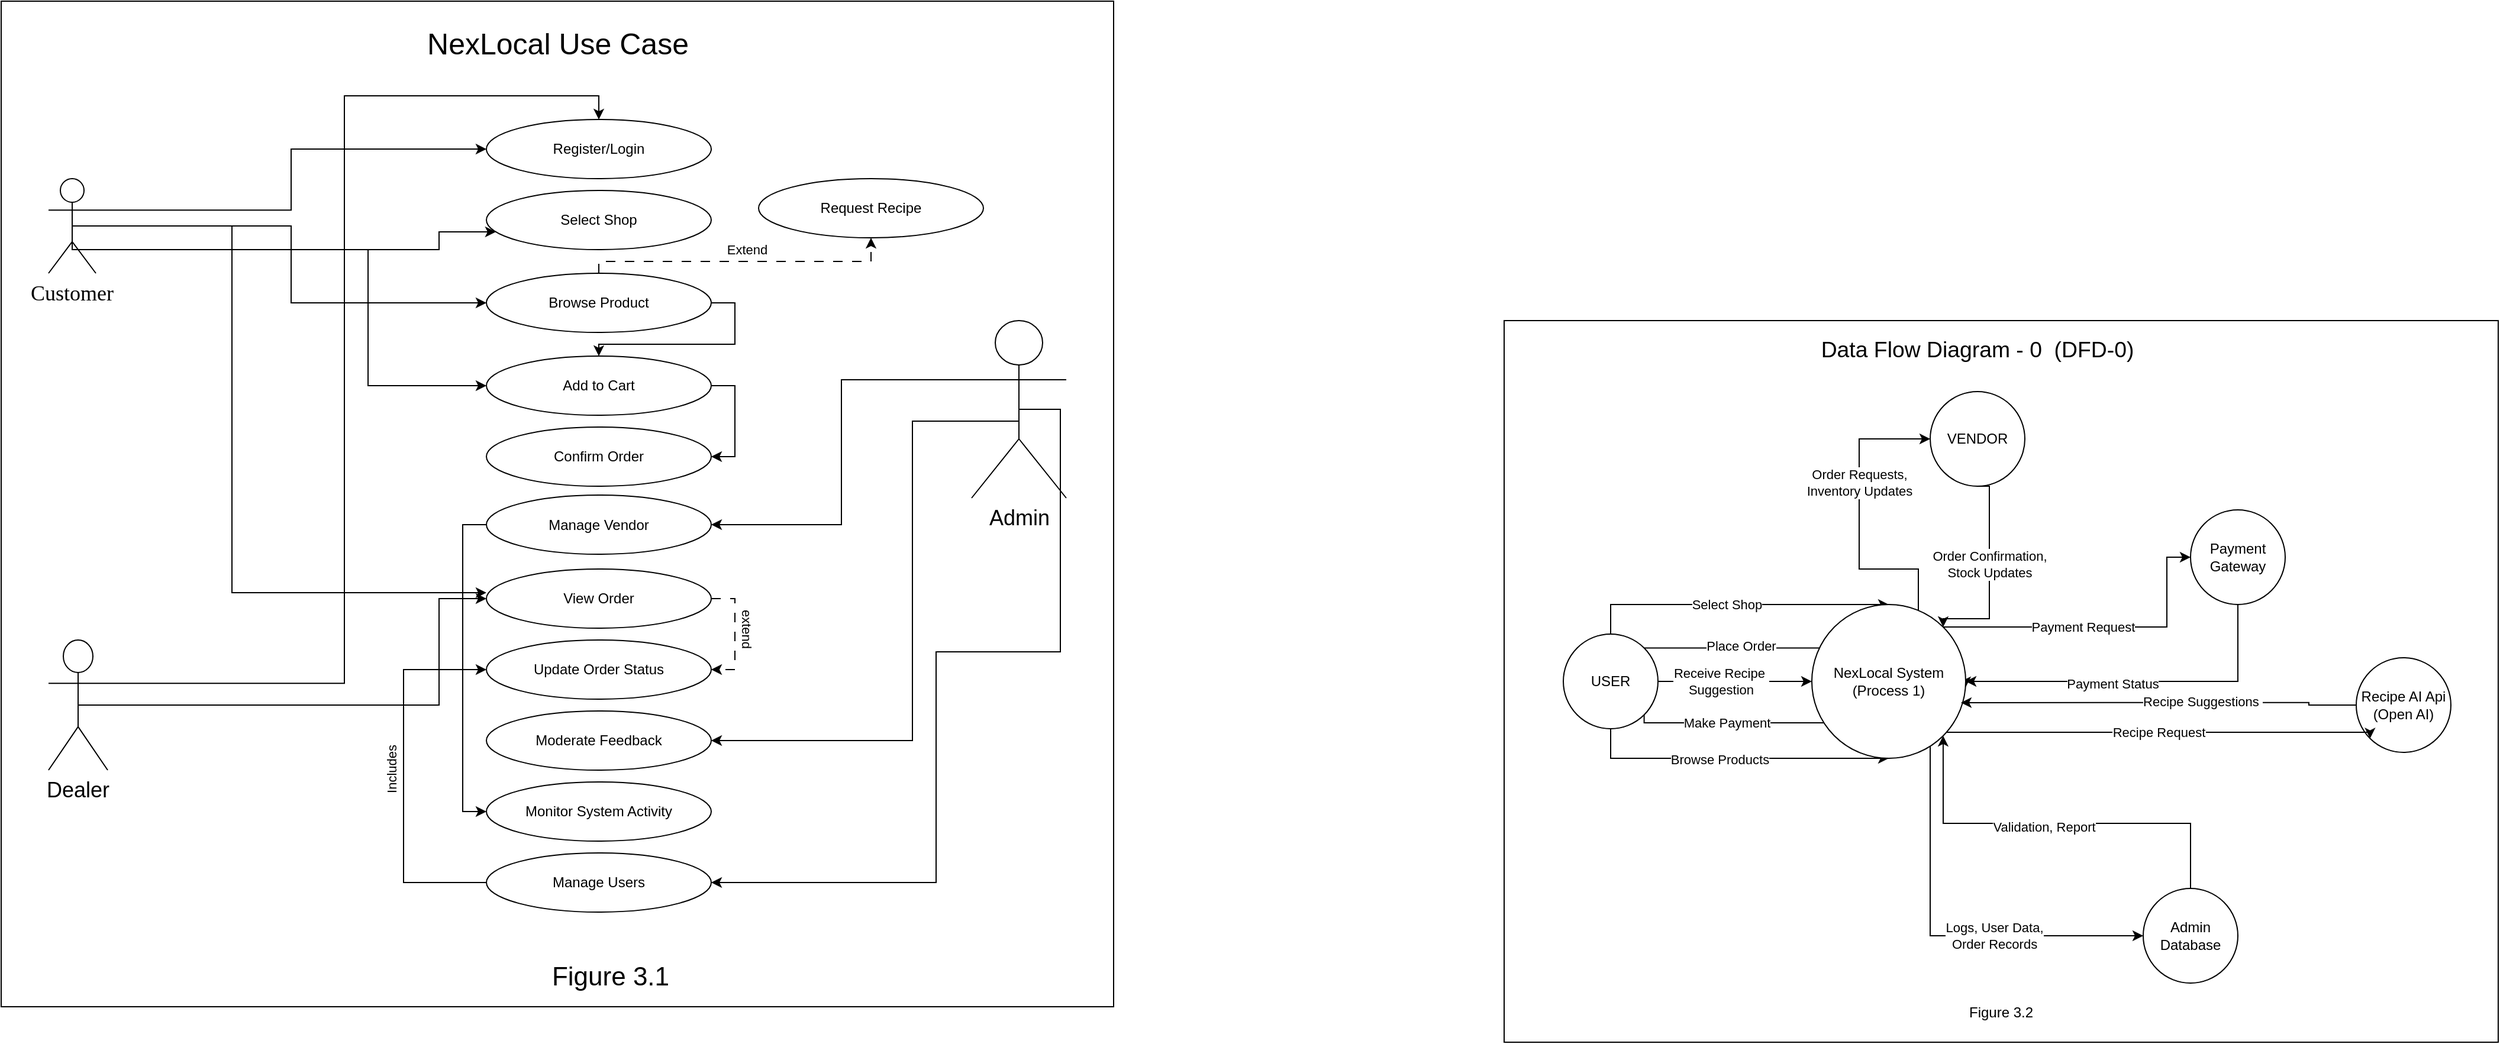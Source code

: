 <mxfile version="26.2.14">
  <diagram name="Page-1" id="Ml7ee7WSmMjvFiJqc-XL">
    <mxGraphModel dx="2918" dy="3009" grid="1" gridSize="10" guides="1" tooltips="1" connect="1" arrows="1" fold="1" page="1" pageScale="1" pageWidth="827" pageHeight="1169" background="#FFFFFF" math="0" shadow="0">
      <root>
        <mxCell id="0" />
        <mxCell id="1" parent="0" />
        <mxCell id="u2GpQ1QXN_rMa1UM0fiw-30" value="" style="rounded=0;whiteSpace=wrap;html=1;verticalAlign=top;" vertex="1" parent="1">
          <mxGeometry x="-20" y="-360" width="940" height="850" as="geometry" />
        </mxCell>
        <mxCell id="u2GpQ1QXN_rMa1UM0fiw-142" value="" style="group" vertex="1" connectable="0" parent="1">
          <mxGeometry x="1250" y="-90" width="840" height="610" as="geometry" />
        </mxCell>
        <mxCell id="u2GpQ1QXN_rMa1UM0fiw-94" value="" style="rounded=0;whiteSpace=wrap;html=1;" vertex="1" parent="u2GpQ1QXN_rMa1UM0fiw-142">
          <mxGeometry width="840" height="610" as="geometry" />
        </mxCell>
        <mxCell id="u2GpQ1QXN_rMa1UM0fiw-84" value="Recipe AI Api&lt;div&gt;(Open AI)&lt;/div&gt;" style="ellipse;whiteSpace=wrap;html=1;aspect=fixed;" vertex="1" parent="u2GpQ1QXN_rMa1UM0fiw-142">
          <mxGeometry x="720" y="285" width="80" height="80" as="geometry" />
        </mxCell>
        <mxCell id="u2GpQ1QXN_rMa1UM0fiw-135" style="edgeStyle=orthogonalEdgeStyle;rounded=0;orthogonalLoop=1;jettySize=auto;html=1;exitX=0.5;exitY=0;exitDx=0;exitDy=0;entryX=1;entryY=1;entryDx=0;entryDy=0;" edge="1" parent="u2GpQ1QXN_rMa1UM0fiw-142" source="u2GpQ1QXN_rMa1UM0fiw-85" target="u2GpQ1QXN_rMa1UM0fiw-91">
          <mxGeometry relative="1" as="geometry" />
        </mxCell>
        <mxCell id="u2GpQ1QXN_rMa1UM0fiw-136" value="Validation, Report" style="edgeLabel;html=1;align=center;verticalAlign=middle;resizable=0;points=[];" vertex="1" connectable="0" parent="u2GpQ1QXN_rMa1UM0fiw-135">
          <mxGeometry x="0.061" y="3" relative="1" as="geometry">
            <mxPoint as="offset" />
          </mxGeometry>
        </mxCell>
        <mxCell id="u2GpQ1QXN_rMa1UM0fiw-85" value="Admin Database" style="ellipse;whiteSpace=wrap;html=1;aspect=fixed;" vertex="1" parent="u2GpQ1QXN_rMa1UM0fiw-142">
          <mxGeometry x="540" y="480" width="80" height="80" as="geometry" />
        </mxCell>
        <mxCell id="u2GpQ1QXN_rMa1UM0fiw-95" style="edgeStyle=orthogonalEdgeStyle;rounded=0;orthogonalLoop=1;jettySize=auto;html=1;exitX=0.5;exitY=0;exitDx=0;exitDy=0;entryX=0.5;entryY=0;entryDx=0;entryDy=0;" edge="1" parent="u2GpQ1QXN_rMa1UM0fiw-142" source="u2GpQ1QXN_rMa1UM0fiw-86" target="u2GpQ1QXN_rMa1UM0fiw-91">
          <mxGeometry relative="1" as="geometry">
            <Array as="points">
              <mxPoint x="90" y="240" />
            </Array>
          </mxGeometry>
        </mxCell>
        <mxCell id="u2GpQ1QXN_rMa1UM0fiw-107" value="Select Shop" style="edgeLabel;html=1;align=center;verticalAlign=middle;resizable=0;points=[];" vertex="1" connectable="0" parent="u2GpQ1QXN_rMa1UM0fiw-95">
          <mxGeometry x="-0.058" y="-4" relative="1" as="geometry">
            <mxPoint y="-4" as="offset" />
          </mxGeometry>
        </mxCell>
        <mxCell id="u2GpQ1QXN_rMa1UM0fiw-96" style="edgeStyle=orthogonalEdgeStyle;rounded=0;orthogonalLoop=1;jettySize=auto;html=1;exitX=1;exitY=0;exitDx=0;exitDy=0;entryX=0;entryY=0;entryDx=0;entryDy=0;" edge="1" parent="u2GpQ1QXN_rMa1UM0fiw-142" source="u2GpQ1QXN_rMa1UM0fiw-86" target="u2GpQ1QXN_rMa1UM0fiw-91">
          <mxGeometry relative="1" as="geometry">
            <Array as="points">
              <mxPoint x="279" y="277" />
            </Array>
          </mxGeometry>
        </mxCell>
        <mxCell id="u2GpQ1QXN_rMa1UM0fiw-108" value="Place Order" style="edgeLabel;html=1;align=center;verticalAlign=middle;resizable=0;points=[];" vertex="1" connectable="0" parent="u2GpQ1QXN_rMa1UM0fiw-96">
          <mxGeometry x="-0.085" y="2" relative="1" as="geometry">
            <mxPoint as="offset" />
          </mxGeometry>
        </mxCell>
        <mxCell id="u2GpQ1QXN_rMa1UM0fiw-98" style="edgeStyle=orthogonalEdgeStyle;rounded=0;orthogonalLoop=1;jettySize=auto;html=1;exitX=1;exitY=0.5;exitDx=0;exitDy=0;entryX=0;entryY=0.5;entryDx=0;entryDy=0;" edge="1" parent="u2GpQ1QXN_rMa1UM0fiw-142" source="u2GpQ1QXN_rMa1UM0fiw-86" target="u2GpQ1QXN_rMa1UM0fiw-91">
          <mxGeometry relative="1" as="geometry">
            <Array as="points">
              <mxPoint x="200" y="305" />
              <mxPoint x="200" y="305" />
            </Array>
          </mxGeometry>
        </mxCell>
        <mxCell id="u2GpQ1QXN_rMa1UM0fiw-109" value="Receive Recipe&amp;nbsp;&lt;div&gt;Suggestion&lt;/div&gt;" style="edgeLabel;html=1;align=center;verticalAlign=middle;resizable=0;points=[];" vertex="1" connectable="0" parent="u2GpQ1QXN_rMa1UM0fiw-98">
          <mxGeometry x="-0.193" relative="1" as="geometry">
            <mxPoint as="offset" />
          </mxGeometry>
        </mxCell>
        <mxCell id="u2GpQ1QXN_rMa1UM0fiw-99" style="edgeStyle=orthogonalEdgeStyle;rounded=0;orthogonalLoop=1;jettySize=auto;html=1;exitX=1;exitY=1;exitDx=0;exitDy=0;entryX=0;entryY=1;entryDx=0;entryDy=0;" edge="1" parent="u2GpQ1QXN_rMa1UM0fiw-142" source="u2GpQ1QXN_rMa1UM0fiw-86" target="u2GpQ1QXN_rMa1UM0fiw-91">
          <mxGeometry relative="1" as="geometry">
            <Array as="points">
              <mxPoint x="118" y="340" />
              <mxPoint x="279" y="340" />
            </Array>
          </mxGeometry>
        </mxCell>
        <mxCell id="u2GpQ1QXN_rMa1UM0fiw-110" value="Make Payment" style="edgeLabel;html=1;align=center;verticalAlign=middle;resizable=0;points=[];" vertex="1" connectable="0" parent="u2GpQ1QXN_rMa1UM0fiw-99">
          <mxGeometry x="-0.144" relative="1" as="geometry">
            <mxPoint as="offset" />
          </mxGeometry>
        </mxCell>
        <mxCell id="u2GpQ1QXN_rMa1UM0fiw-100" style="edgeStyle=orthogonalEdgeStyle;rounded=0;orthogonalLoop=1;jettySize=auto;html=1;exitX=0.5;exitY=1;exitDx=0;exitDy=0;entryX=0.5;entryY=1;entryDx=0;entryDy=0;" edge="1" parent="u2GpQ1QXN_rMa1UM0fiw-142" source="u2GpQ1QXN_rMa1UM0fiw-86" target="u2GpQ1QXN_rMa1UM0fiw-91">
          <mxGeometry relative="1" as="geometry">
            <Array as="points">
              <mxPoint x="90" y="370" />
            </Array>
          </mxGeometry>
        </mxCell>
        <mxCell id="u2GpQ1QXN_rMa1UM0fiw-111" value="Browse Products" style="edgeLabel;html=1;align=center;verticalAlign=middle;resizable=0;points=[];" vertex="1" connectable="0" parent="u2GpQ1QXN_rMa1UM0fiw-100">
          <mxGeometry x="-0.103" y="-1" relative="1" as="geometry">
            <mxPoint as="offset" />
          </mxGeometry>
        </mxCell>
        <mxCell id="u2GpQ1QXN_rMa1UM0fiw-86" value="USER" style="ellipse;whiteSpace=wrap;html=1;aspect=fixed;" vertex="1" parent="u2GpQ1QXN_rMa1UM0fiw-142">
          <mxGeometry x="50" y="265" width="80" height="80" as="geometry" />
        </mxCell>
        <mxCell id="u2GpQ1QXN_rMa1UM0fiw-121" style="edgeStyle=orthogonalEdgeStyle;rounded=0;orthogonalLoop=1;jettySize=auto;html=1;exitX=0.5;exitY=1;exitDx=0;exitDy=0;entryX=1;entryY=0;entryDx=0;entryDy=0;" edge="1" parent="u2GpQ1QXN_rMa1UM0fiw-142" source="u2GpQ1QXN_rMa1UM0fiw-87" target="u2GpQ1QXN_rMa1UM0fiw-91">
          <mxGeometry relative="1" as="geometry">
            <mxPoint x="410.0" y="92.98" as="sourcePoint" />
            <mxPoint x="370.962" y="252.018" as="targetPoint" />
            <Array as="points">
              <mxPoint x="410" y="140" />
              <mxPoint x="410" y="252" />
              <mxPoint x="371" y="252" />
            </Array>
          </mxGeometry>
        </mxCell>
        <mxCell id="u2GpQ1QXN_rMa1UM0fiw-122" value="Order Confirmation,&lt;div&gt;Stock Updates&lt;/div&gt;" style="edgeLabel;html=1;align=center;verticalAlign=middle;resizable=0;points=[];" vertex="1" connectable="0" parent="u2GpQ1QXN_rMa1UM0fiw-121">
          <mxGeometry x="-0.734" y="1" relative="1" as="geometry">
            <mxPoint x="-1" y="53" as="offset" />
          </mxGeometry>
        </mxCell>
        <mxCell id="u2GpQ1QXN_rMa1UM0fiw-87" value="VENDOR" style="ellipse;whiteSpace=wrap;html=1;aspect=fixed;" vertex="1" parent="u2GpQ1QXN_rMa1UM0fiw-142">
          <mxGeometry x="360" y="60" width="80" height="80" as="geometry" />
        </mxCell>
        <mxCell id="u2GpQ1QXN_rMa1UM0fiw-93" value="Recipe Request" style="edgeStyle=orthogonalEdgeStyle;rounded=0;orthogonalLoop=1;jettySize=auto;html=1;exitX=1;exitY=1;exitDx=0;exitDy=0;entryX=0;entryY=1;entryDx=0;entryDy=0;" edge="1" parent="u2GpQ1QXN_rMa1UM0fiw-142" source="u2GpQ1QXN_rMa1UM0fiw-91" target="u2GpQ1QXN_rMa1UM0fiw-84">
          <mxGeometry relative="1" as="geometry">
            <mxPoint x="820" y="470" as="targetPoint" />
            <Array as="points">
              <mxPoint x="371" y="348" />
            </Array>
          </mxGeometry>
        </mxCell>
        <mxCell id="u2GpQ1QXN_rMa1UM0fiw-105" style="edgeStyle=orthogonalEdgeStyle;rounded=0;orthogonalLoop=1;jettySize=auto;html=1;exitX=1;exitY=0;exitDx=0;exitDy=0;entryX=0;entryY=0.5;entryDx=0;entryDy=0;" edge="1" parent="u2GpQ1QXN_rMa1UM0fiw-142" source="u2GpQ1QXN_rMa1UM0fiw-91" target="u2GpQ1QXN_rMa1UM0fiw-87">
          <mxGeometry relative="1" as="geometry">
            <Array as="points">
              <mxPoint x="350" y="259" />
              <mxPoint x="350" y="210" />
              <mxPoint x="300" y="210" />
              <mxPoint x="300" y="100" />
            </Array>
          </mxGeometry>
        </mxCell>
        <mxCell id="u2GpQ1QXN_rMa1UM0fiw-112" value="Order Requests,&lt;div&gt;Inventory Updates&lt;/div&gt;" style="edgeLabel;html=1;align=center;verticalAlign=middle;resizable=0;points=[];" vertex="1" connectable="0" parent="u2GpQ1QXN_rMa1UM0fiw-105">
          <mxGeometry x="0.237" y="2" relative="1" as="geometry">
            <mxPoint x="2" y="-14" as="offset" />
          </mxGeometry>
        </mxCell>
        <mxCell id="u2GpQ1QXN_rMa1UM0fiw-106" style="edgeStyle=orthogonalEdgeStyle;rounded=0;orthogonalLoop=1;jettySize=auto;html=1;exitX=1;exitY=1;exitDx=0;exitDy=0;entryX=0;entryY=0.5;entryDx=0;entryDy=0;" edge="1" parent="u2GpQ1QXN_rMa1UM0fiw-142" source="u2GpQ1QXN_rMa1UM0fiw-91" target="u2GpQ1QXN_rMa1UM0fiw-85">
          <mxGeometry relative="1" as="geometry">
            <Array as="points">
              <mxPoint x="360" y="351" />
              <mxPoint x="360" y="520" />
            </Array>
          </mxGeometry>
        </mxCell>
        <mxCell id="u2GpQ1QXN_rMa1UM0fiw-116" value="Logs, User Data,&lt;div&gt;Order Records&lt;/div&gt;" style="edgeLabel;html=1;align=center;verticalAlign=middle;resizable=0;points=[];" vertex="1" connectable="0" parent="u2GpQ1QXN_rMa1UM0fiw-106">
          <mxGeometry x="0.296" relative="1" as="geometry">
            <mxPoint as="offset" />
          </mxGeometry>
        </mxCell>
        <mxCell id="u2GpQ1QXN_rMa1UM0fiw-126" style="edgeStyle=orthogonalEdgeStyle;rounded=0;orthogonalLoop=1;jettySize=auto;html=1;exitX=1;exitY=0.5;exitDx=0;exitDy=0;" edge="1" parent="u2GpQ1QXN_rMa1UM0fiw-142" source="u2GpQ1QXN_rMa1UM0fiw-91">
          <mxGeometry relative="1" as="geometry">
            <mxPoint x="390.0" y="310" as="targetPoint" />
          </mxGeometry>
        </mxCell>
        <mxCell id="u2GpQ1QXN_rMa1UM0fiw-129" style="edgeStyle=orthogonalEdgeStyle;rounded=0;orthogonalLoop=1;jettySize=auto;html=1;exitX=1;exitY=0;exitDx=0;exitDy=0;entryX=0;entryY=0.5;entryDx=0;entryDy=0;" edge="1" parent="u2GpQ1QXN_rMa1UM0fiw-142" source="u2GpQ1QXN_rMa1UM0fiw-91" target="u2GpQ1QXN_rMa1UM0fiw-119">
          <mxGeometry relative="1" as="geometry">
            <Array as="points">
              <mxPoint x="560" y="259" />
              <mxPoint x="560" y="200" />
            </Array>
          </mxGeometry>
        </mxCell>
        <mxCell id="u2GpQ1QXN_rMa1UM0fiw-131" value="Payment Request" style="edgeLabel;html=1;align=center;verticalAlign=middle;resizable=0;points=[];" vertex="1" connectable="0" parent="u2GpQ1QXN_rMa1UM0fiw-129">
          <mxGeometry x="-0.125" relative="1" as="geometry">
            <mxPoint as="offset" />
          </mxGeometry>
        </mxCell>
        <mxCell id="u2GpQ1QXN_rMa1UM0fiw-91" value="NexLocal System (Process 1)" style="ellipse;whiteSpace=wrap;html=1;aspect=fixed;" vertex="1" parent="u2GpQ1QXN_rMa1UM0fiw-142">
          <mxGeometry x="260" y="240" width="130" height="130" as="geometry" />
        </mxCell>
        <mxCell id="u2GpQ1QXN_rMa1UM0fiw-123" style="edgeStyle=orthogonalEdgeStyle;rounded=0;orthogonalLoop=1;jettySize=auto;html=1;exitX=0.5;exitY=1;exitDx=0;exitDy=0;entryX=1;entryY=0.5;entryDx=0;entryDy=0;" edge="1" parent="u2GpQ1QXN_rMa1UM0fiw-142" source="u2GpQ1QXN_rMa1UM0fiw-119" target="u2GpQ1QXN_rMa1UM0fiw-91">
          <mxGeometry relative="1" as="geometry">
            <Array as="points" />
          </mxGeometry>
        </mxCell>
        <mxCell id="u2GpQ1QXN_rMa1UM0fiw-124" value="Payment Status" style="edgeLabel;html=1;align=center;verticalAlign=middle;resizable=0;points=[];" vertex="1" connectable="0" parent="u2GpQ1QXN_rMa1UM0fiw-123">
          <mxGeometry x="0.159" y="2" relative="1" as="geometry">
            <mxPoint as="offset" />
          </mxGeometry>
        </mxCell>
        <mxCell id="u2GpQ1QXN_rMa1UM0fiw-119" value="Payment Gateway" style="ellipse;whiteSpace=wrap;html=1;aspect=fixed;" vertex="1" parent="u2GpQ1QXN_rMa1UM0fiw-142">
          <mxGeometry x="580" y="160" width="80" height="80" as="geometry" />
        </mxCell>
        <mxCell id="u2GpQ1QXN_rMa1UM0fiw-133" style="edgeStyle=orthogonalEdgeStyle;rounded=0;orthogonalLoop=1;jettySize=auto;html=1;exitX=0;exitY=0.5;exitDx=0;exitDy=0;entryX=0.969;entryY=0.638;entryDx=0;entryDy=0;entryPerimeter=0;" edge="1" parent="u2GpQ1QXN_rMa1UM0fiw-142" source="u2GpQ1QXN_rMa1UM0fiw-84" target="u2GpQ1QXN_rMa1UM0fiw-91">
          <mxGeometry relative="1" as="geometry">
            <mxPoint x="390" y="323" as="targetPoint" />
            <Array as="points">
              <mxPoint x="680" y="325" />
              <mxPoint x="680" y="323" />
            </Array>
          </mxGeometry>
        </mxCell>
        <mxCell id="u2GpQ1QXN_rMa1UM0fiw-134" value="Recipe Suggestions&amp;nbsp;" style="edgeLabel;html=1;align=center;verticalAlign=middle;resizable=0;points=[];" vertex="1" connectable="0" parent="u2GpQ1QXN_rMa1UM0fiw-133">
          <mxGeometry x="-0.216" y="-1" relative="1" as="geometry">
            <mxPoint as="offset" />
          </mxGeometry>
        </mxCell>
        <mxCell id="u2GpQ1QXN_rMa1UM0fiw-140" value="&lt;span style=&quot;font-size:14.0pt;font-family:&lt;br/&gt;&amp;quot;Times New Roman&amp;quot;,serif;mso-fareast-font-family:&amp;quot;Times New Roman&amp;quot;;mso-ansi-language:&lt;br/&gt;EN-US;mso-fareast-language:EN-US;mso-bidi-language:AR-SA&quot; lang=&quot;EN-US&quot;&gt;Data Flow Diagram - 0&amp;nbsp; (DFD-0)&lt;/span&gt;" style="text;html=1;align=center;verticalAlign=middle;whiteSpace=wrap;rounded=0;" vertex="1" parent="u2GpQ1QXN_rMa1UM0fiw-142">
          <mxGeometry x="265" y="10" width="270" height="30" as="geometry" />
        </mxCell>
        <mxCell id="u2GpQ1QXN_rMa1UM0fiw-141" value="Figure 3.2" style="text;html=1;align=center;verticalAlign=middle;whiteSpace=wrap;rounded=0;" vertex="1" parent="u2GpQ1QXN_rMa1UM0fiw-142">
          <mxGeometry x="390" y="570" width="60" height="30" as="geometry" />
        </mxCell>
        <mxCell id="u2GpQ1QXN_rMa1UM0fiw-143" value="" style="group" vertex="1" connectable="0" parent="1">
          <mxGeometry x="20" y="-340" width="860" height="820" as="geometry" />
        </mxCell>
        <mxCell id="u2GpQ1QXN_rMa1UM0fiw-62" style="edgeStyle=orthogonalEdgeStyle;rounded=0;orthogonalLoop=1;jettySize=auto;html=1;exitX=0;exitY=0.333;exitDx=0;exitDy=0;exitPerimeter=0;entryX=1;entryY=0.5;entryDx=0;entryDy=0;" edge="1" parent="u2GpQ1QXN_rMa1UM0fiw-143" source="u2GpQ1QXN_rMa1UM0fiw-9" target="u2GpQ1QXN_rMa1UM0fiw-43">
          <mxGeometry relative="1" as="geometry" />
        </mxCell>
        <mxCell id="u2GpQ1QXN_rMa1UM0fiw-63" style="edgeStyle=orthogonalEdgeStyle;rounded=0;orthogonalLoop=1;jettySize=auto;html=1;exitX=0.5;exitY=0.5;exitDx=0;exitDy=0;exitPerimeter=0;entryX=1;entryY=0.5;entryDx=0;entryDy=0;" edge="1" parent="u2GpQ1QXN_rMa1UM0fiw-143" source="u2GpQ1QXN_rMa1UM0fiw-9" target="u2GpQ1QXN_rMa1UM0fiw-47">
          <mxGeometry relative="1" as="geometry">
            <Array as="points">
              <mxPoint x="855" y="530" />
              <mxPoint x="750" y="530" />
              <mxPoint x="750" y="725" />
            </Array>
          </mxGeometry>
        </mxCell>
        <mxCell id="u2GpQ1QXN_rMa1UM0fiw-64" style="edgeStyle=orthogonalEdgeStyle;rounded=0;orthogonalLoop=1;jettySize=auto;html=1;exitX=0.5;exitY=0.5;exitDx=0;exitDy=0;exitPerimeter=0;entryX=1;entryY=0.5;entryDx=0;entryDy=0;" edge="1" parent="u2GpQ1QXN_rMa1UM0fiw-143" source="u2GpQ1QXN_rMa1UM0fiw-9" target="u2GpQ1QXN_rMa1UM0fiw-41">
          <mxGeometry relative="1" as="geometry">
            <Array as="points">
              <mxPoint x="730" y="335" />
              <mxPoint x="730" y="605" />
            </Array>
          </mxGeometry>
        </mxCell>
        <mxCell id="u2GpQ1QXN_rMa1UM0fiw-9" value="&lt;font style=&quot;font-size: 18px;&quot;&gt;Admin&lt;/font&gt;" style="shape=umlActor;verticalLabelPosition=bottom;verticalAlign=top;html=1;outlineConnect=0;labelBackgroundColor=none;labelBorderColor=none;textShadow=0;" vertex="1" parent="u2GpQ1QXN_rMa1UM0fiw-143">
          <mxGeometry x="780" y="250" width="80" height="150" as="geometry" />
        </mxCell>
        <mxCell id="u2GpQ1QXN_rMa1UM0fiw-53" style="edgeStyle=orthogonalEdgeStyle;rounded=0;orthogonalLoop=1;jettySize=auto;html=1;exitX=1;exitY=0.333;exitDx=0;exitDy=0;exitPerimeter=0;entryX=0.5;entryY=0;entryDx=0;entryDy=0;" edge="1" parent="u2GpQ1QXN_rMa1UM0fiw-143" source="u2GpQ1QXN_rMa1UM0fiw-10" target="u2GpQ1QXN_rMa1UM0fiw-45">
          <mxGeometry relative="1" as="geometry">
            <Array as="points">
              <mxPoint x="250" y="557" />
              <mxPoint x="250" y="60" />
              <mxPoint x="465" y="60" />
            </Array>
          </mxGeometry>
        </mxCell>
        <mxCell id="u2GpQ1QXN_rMa1UM0fiw-72" style="edgeStyle=orthogonalEdgeStyle;rounded=0;orthogonalLoop=1;jettySize=auto;html=1;exitX=0.5;exitY=0.5;exitDx=0;exitDy=0;exitPerimeter=0;" edge="1" parent="u2GpQ1QXN_rMa1UM0fiw-143" source="u2GpQ1QXN_rMa1UM0fiw-10" target="u2GpQ1QXN_rMa1UM0fiw-38">
          <mxGeometry relative="1" as="geometry">
            <Array as="points">
              <mxPoint x="330" y="575" />
              <mxPoint x="330" y="485" />
            </Array>
          </mxGeometry>
        </mxCell>
        <mxCell id="u2GpQ1QXN_rMa1UM0fiw-10" value="&lt;font style=&quot;font-size: 18px;&quot;&gt;Dealer&lt;/font&gt;" style="shape=umlActor;verticalLabelPosition=bottom;verticalAlign=top;html=1;outlineConnect=0;labelBackgroundColor=none;whiteSpace=wrap;textShadow=0;" vertex="1" parent="u2GpQ1QXN_rMa1UM0fiw-143">
          <mxGeometry y="520" width="50" height="110" as="geometry" />
        </mxCell>
        <mxCell id="u2GpQ1QXN_rMa1UM0fiw-52" style="edgeStyle=orthogonalEdgeStyle;rounded=0;orthogonalLoop=1;jettySize=auto;html=1;exitX=1;exitY=0.333;exitDx=0;exitDy=0;exitPerimeter=0;entryX=0;entryY=0.5;entryDx=0;entryDy=0;" edge="1" parent="u2GpQ1QXN_rMa1UM0fiw-143" source="u2GpQ1QXN_rMa1UM0fiw-11" target="u2GpQ1QXN_rMa1UM0fiw-45">
          <mxGeometry relative="1" as="geometry" />
        </mxCell>
        <mxCell id="u2GpQ1QXN_rMa1UM0fiw-54" style="edgeStyle=orthogonalEdgeStyle;rounded=0;orthogonalLoop=1;jettySize=auto;html=1;exitX=0.5;exitY=0.5;exitDx=0;exitDy=0;exitPerimeter=0;" edge="1" parent="u2GpQ1QXN_rMa1UM0fiw-143" source="u2GpQ1QXN_rMa1UM0fiw-11" target="u2GpQ1QXN_rMa1UM0fiw-44">
          <mxGeometry relative="1" as="geometry">
            <Array as="points">
              <mxPoint x="330" y="190" />
              <mxPoint x="330" y="175" />
            </Array>
          </mxGeometry>
        </mxCell>
        <mxCell id="u2GpQ1QXN_rMa1UM0fiw-56" style="edgeStyle=orthogonalEdgeStyle;rounded=0;orthogonalLoop=1;jettySize=auto;html=1;exitX=0.5;exitY=0.5;exitDx=0;exitDy=0;exitPerimeter=0;entryX=0;entryY=0.5;entryDx=0;entryDy=0;" edge="1" parent="u2GpQ1QXN_rMa1UM0fiw-143" source="u2GpQ1QXN_rMa1UM0fiw-11" target="u2GpQ1QXN_rMa1UM0fiw-37">
          <mxGeometry relative="1" as="geometry" />
        </mxCell>
        <mxCell id="u2GpQ1QXN_rMa1UM0fiw-57" style="edgeStyle=orthogonalEdgeStyle;rounded=0;orthogonalLoop=1;jettySize=auto;html=1;exitX=0.5;exitY=0.5;exitDx=0;exitDy=0;exitPerimeter=0;entryX=0;entryY=0.5;entryDx=0;entryDy=0;" edge="1" parent="u2GpQ1QXN_rMa1UM0fiw-143" source="u2GpQ1QXN_rMa1UM0fiw-11" target="u2GpQ1QXN_rMa1UM0fiw-46">
          <mxGeometry relative="1" as="geometry">
            <Array as="points">
              <mxPoint x="270" y="190" />
              <mxPoint x="270" y="305" />
            </Array>
          </mxGeometry>
        </mxCell>
        <mxCell id="u2GpQ1QXN_rMa1UM0fiw-73" style="edgeStyle=orthogonalEdgeStyle;rounded=0;orthogonalLoop=1;jettySize=auto;html=1;exitX=0.5;exitY=0.5;exitDx=0;exitDy=0;exitPerimeter=0;" edge="1" parent="u2GpQ1QXN_rMa1UM0fiw-143" source="u2GpQ1QXN_rMa1UM0fiw-11">
          <mxGeometry relative="1" as="geometry">
            <mxPoint x="370" y="480" as="targetPoint" />
            <Array as="points">
              <mxPoint x="155" y="480" />
            </Array>
          </mxGeometry>
        </mxCell>
        <mxCell id="u2GpQ1QXN_rMa1UM0fiw-11" value="&lt;font style=&quot;font-size: 18px;&quot;&gt;Customer&lt;/font&gt;" style="shape=umlActor;verticalLabelPosition=bottom;verticalAlign=top;outlineConnect=0;fontFamily=Times New Roman;html=1;whiteSpace=wrap;textShadow=0;labelBorderColor=none;labelBackgroundColor=none;horizontal=1;" vertex="1" parent="u2GpQ1QXN_rMa1UM0fiw-143">
          <mxGeometry y="130" width="40" height="80" as="geometry" />
        </mxCell>
        <mxCell id="u2GpQ1QXN_rMa1UM0fiw-16" value="NexLocal Use Case" style="text;html=1;align=center;verticalAlign=middle;rounded=0;textShadow=0;labelBackgroundColor=none;fontSize=25;" vertex="1" parent="u2GpQ1QXN_rMa1UM0fiw-143">
          <mxGeometry x="335" width="190" height="30" as="geometry" />
        </mxCell>
        <mxCell id="u2GpQ1QXN_rMa1UM0fiw-61" style="edgeStyle=orthogonalEdgeStyle;rounded=0;orthogonalLoop=1;jettySize=auto;html=1;exitX=1;exitY=0.5;exitDx=0;exitDy=0;" edge="1" parent="u2GpQ1QXN_rMa1UM0fiw-143" source="u2GpQ1QXN_rMa1UM0fiw-37" target="u2GpQ1QXN_rMa1UM0fiw-46">
          <mxGeometry relative="1" as="geometry">
            <Array as="points">
              <mxPoint x="580" y="235" />
              <mxPoint x="580" y="270" />
              <mxPoint x="465" y="270" />
            </Array>
          </mxGeometry>
        </mxCell>
        <mxCell id="u2GpQ1QXN_rMa1UM0fiw-71" style="edgeStyle=orthogonalEdgeStyle;rounded=0;orthogonalLoop=1;jettySize=auto;html=1;exitX=0.5;exitY=0;exitDx=0;exitDy=0;entryX=0.5;entryY=1;entryDx=0;entryDy=0;dashed=1;dashPattern=8 8;" edge="1" parent="u2GpQ1QXN_rMa1UM0fiw-143" source="u2GpQ1QXN_rMa1UM0fiw-37" target="u2GpQ1QXN_rMa1UM0fiw-42">
          <mxGeometry relative="1" as="geometry">
            <Array as="points">
              <mxPoint x="465" y="200" />
              <mxPoint x="695" y="200" />
            </Array>
          </mxGeometry>
        </mxCell>
        <mxCell id="u2GpQ1QXN_rMa1UM0fiw-74" value="Extend" style="edgeLabel;html=1;align=center;verticalAlign=middle;resizable=0;points=[];" vertex="1" connectable="0" parent="u2GpQ1QXN_rMa1UM0fiw-71">
          <mxGeometry x="0.154" y="-4" relative="1" as="geometry">
            <mxPoint x="-15" y="-14" as="offset" />
          </mxGeometry>
        </mxCell>
        <mxCell id="u2GpQ1QXN_rMa1UM0fiw-37" value="Browse Product" style="ellipse;whiteSpace=wrap;html=1;" vertex="1" parent="u2GpQ1QXN_rMa1UM0fiw-143">
          <mxGeometry x="370" y="210" width="190" height="50" as="geometry" />
        </mxCell>
        <mxCell id="u2GpQ1QXN_rMa1UM0fiw-78" style="edgeStyle=orthogonalEdgeStyle;rounded=0;orthogonalLoop=1;jettySize=auto;html=1;exitX=1;exitY=0.5;exitDx=0;exitDy=0;entryX=1;entryY=0.5;entryDx=0;entryDy=0;dashed=1;dashPattern=8 8;" edge="1" parent="u2GpQ1QXN_rMa1UM0fiw-143" source="u2GpQ1QXN_rMa1UM0fiw-38" target="u2GpQ1QXN_rMa1UM0fiw-40">
          <mxGeometry relative="1" as="geometry" />
        </mxCell>
        <mxCell id="u2GpQ1QXN_rMa1UM0fiw-79" value="extend" style="edgeLabel;html=1;align=center;verticalAlign=middle;resizable=0;points=[];horizontal=0;rotation=180;" vertex="1" connectable="0" parent="u2GpQ1QXN_rMa1UM0fiw-78">
          <mxGeometry x="-0.378" y="3" relative="1" as="geometry">
            <mxPoint x="7" y="14" as="offset" />
          </mxGeometry>
        </mxCell>
        <mxCell id="u2GpQ1QXN_rMa1UM0fiw-38" value="View Order" style="ellipse;whiteSpace=wrap;html=1;" vertex="1" parent="u2GpQ1QXN_rMa1UM0fiw-143">
          <mxGeometry x="370" y="460" width="190" height="50" as="geometry" />
        </mxCell>
        <mxCell id="u2GpQ1QXN_rMa1UM0fiw-39" value="Confirm Order" style="ellipse;whiteSpace=wrap;html=1;" vertex="1" parent="u2GpQ1QXN_rMa1UM0fiw-143">
          <mxGeometry x="370" y="340" width="190" height="50" as="geometry" />
        </mxCell>
        <mxCell id="u2GpQ1QXN_rMa1UM0fiw-40" value="Update Order Status" style="ellipse;whiteSpace=wrap;html=1;" vertex="1" parent="u2GpQ1QXN_rMa1UM0fiw-143">
          <mxGeometry x="370" y="520" width="190" height="50" as="geometry" />
        </mxCell>
        <mxCell id="u2GpQ1QXN_rMa1UM0fiw-41" value="Moderate Feedback" style="ellipse;whiteSpace=wrap;html=1;" vertex="1" parent="u2GpQ1QXN_rMa1UM0fiw-143">
          <mxGeometry x="370" y="580" width="190" height="50" as="geometry" />
        </mxCell>
        <mxCell id="u2GpQ1QXN_rMa1UM0fiw-42" value="Request Recipe" style="ellipse;whiteSpace=wrap;html=1;" vertex="1" parent="u2GpQ1QXN_rMa1UM0fiw-143">
          <mxGeometry x="600" y="130" width="190" height="50" as="geometry" />
        </mxCell>
        <mxCell id="u2GpQ1QXN_rMa1UM0fiw-65" style="edgeStyle=orthogonalEdgeStyle;rounded=0;orthogonalLoop=1;jettySize=auto;html=1;exitX=0;exitY=0.5;exitDx=0;exitDy=0;entryX=0;entryY=0.5;entryDx=0;entryDy=0;" edge="1" parent="u2GpQ1QXN_rMa1UM0fiw-143" source="u2GpQ1QXN_rMa1UM0fiw-43" target="u2GpQ1QXN_rMa1UM0fiw-48">
          <mxGeometry relative="1" as="geometry" />
        </mxCell>
        <mxCell id="u2GpQ1QXN_rMa1UM0fiw-43" value="Manage Vendor" style="ellipse;whiteSpace=wrap;html=1;" vertex="1" parent="u2GpQ1QXN_rMa1UM0fiw-143">
          <mxGeometry x="370" y="397.5" width="190" height="50" as="geometry" />
        </mxCell>
        <mxCell id="u2GpQ1QXN_rMa1UM0fiw-44" value="Select Shop" style="ellipse;whiteSpace=wrap;html=1;" vertex="1" parent="u2GpQ1QXN_rMa1UM0fiw-143">
          <mxGeometry x="370" y="140" width="190" height="50" as="geometry" />
        </mxCell>
        <mxCell id="u2GpQ1QXN_rMa1UM0fiw-45" value="Register/Login" style="ellipse;whiteSpace=wrap;html=1;" vertex="1" parent="u2GpQ1QXN_rMa1UM0fiw-143">
          <mxGeometry x="370" y="80" width="190" height="50" as="geometry" />
        </mxCell>
        <mxCell id="u2GpQ1QXN_rMa1UM0fiw-59" style="edgeStyle=orthogonalEdgeStyle;rounded=0;orthogonalLoop=1;jettySize=auto;html=1;exitX=1;exitY=0.5;exitDx=0;exitDy=0;entryX=1;entryY=0.5;entryDx=0;entryDy=0;" edge="1" parent="u2GpQ1QXN_rMa1UM0fiw-143" source="u2GpQ1QXN_rMa1UM0fiw-46" target="u2GpQ1QXN_rMa1UM0fiw-39">
          <mxGeometry relative="1" as="geometry" />
        </mxCell>
        <mxCell id="u2GpQ1QXN_rMa1UM0fiw-46" value="Add to Cart" style="ellipse;whiteSpace=wrap;html=1;" vertex="1" parent="u2GpQ1QXN_rMa1UM0fiw-143">
          <mxGeometry x="370" y="280" width="190" height="50" as="geometry" />
        </mxCell>
        <mxCell id="u2GpQ1QXN_rMa1UM0fiw-66" style="edgeStyle=orthogonalEdgeStyle;rounded=0;orthogonalLoop=1;jettySize=auto;html=1;exitX=0;exitY=0.5;exitDx=0;exitDy=0;entryX=0;entryY=0.5;entryDx=0;entryDy=0;" edge="1" parent="u2GpQ1QXN_rMa1UM0fiw-143" source="u2GpQ1QXN_rMa1UM0fiw-47" target="u2GpQ1QXN_rMa1UM0fiw-40">
          <mxGeometry relative="1" as="geometry">
            <Array as="points">
              <mxPoint x="300" y="725" />
              <mxPoint x="300" y="545" />
            </Array>
          </mxGeometry>
        </mxCell>
        <mxCell id="u2GpQ1QXN_rMa1UM0fiw-67" value="Includes" style="edgeLabel;html=1;align=center;verticalAlign=middle;resizable=0;points=[];horizontal=0;" vertex="1" connectable="0" parent="u2GpQ1QXN_rMa1UM0fiw-66">
          <mxGeometry x="0.142" y="2" relative="1" as="geometry">
            <mxPoint x="-8" y="17" as="offset" />
          </mxGeometry>
        </mxCell>
        <mxCell id="u2GpQ1QXN_rMa1UM0fiw-47" value="Manage Users" style="ellipse;whiteSpace=wrap;html=1;" vertex="1" parent="u2GpQ1QXN_rMa1UM0fiw-143">
          <mxGeometry x="370" y="700" width="190" height="50" as="geometry" />
        </mxCell>
        <mxCell id="u2GpQ1QXN_rMa1UM0fiw-48" value="Monitor System Activity" style="ellipse;whiteSpace=wrap;html=1;" vertex="1" parent="u2GpQ1QXN_rMa1UM0fiw-143">
          <mxGeometry x="370" y="640" width="190" height="50" as="geometry" />
        </mxCell>
        <mxCell id="u2GpQ1QXN_rMa1UM0fiw-49" style="edgeStyle=orthogonalEdgeStyle;rounded=0;orthogonalLoop=1;jettySize=auto;html=1;exitX=0.5;exitY=1;exitDx=0;exitDy=0;" edge="1" parent="u2GpQ1QXN_rMa1UM0fiw-143" source="u2GpQ1QXN_rMa1UM0fiw-37" target="u2GpQ1QXN_rMa1UM0fiw-37">
          <mxGeometry relative="1" as="geometry" />
        </mxCell>
        <mxCell id="u2GpQ1QXN_rMa1UM0fiw-50" style="edgeStyle=orthogonalEdgeStyle;rounded=0;orthogonalLoop=1;jettySize=auto;html=1;exitX=0.5;exitY=1;exitDx=0;exitDy=0;" edge="1" parent="u2GpQ1QXN_rMa1UM0fiw-143" source="u2GpQ1QXN_rMa1UM0fiw-48" target="u2GpQ1QXN_rMa1UM0fiw-48">
          <mxGeometry relative="1" as="geometry" />
        </mxCell>
        <mxCell id="u2GpQ1QXN_rMa1UM0fiw-51" style="edgeStyle=orthogonalEdgeStyle;rounded=0;orthogonalLoop=1;jettySize=auto;html=1;exitX=0.5;exitY=1;exitDx=0;exitDy=0;" edge="1" parent="u2GpQ1QXN_rMa1UM0fiw-143" source="u2GpQ1QXN_rMa1UM0fiw-46" target="u2GpQ1QXN_rMa1UM0fiw-46">
          <mxGeometry relative="1" as="geometry" />
        </mxCell>
        <mxCell id="u2GpQ1QXN_rMa1UM0fiw-70" style="edgeStyle=orthogonalEdgeStyle;rounded=0;orthogonalLoop=1;jettySize=auto;html=1;exitX=0.5;exitY=1;exitDx=0;exitDy=0;" edge="1" parent="u2GpQ1QXN_rMa1UM0fiw-143" source="u2GpQ1QXN_rMa1UM0fiw-42" target="u2GpQ1QXN_rMa1UM0fiw-42">
          <mxGeometry relative="1" as="geometry" />
        </mxCell>
        <mxCell id="u2GpQ1QXN_rMa1UM0fiw-75" style="edgeStyle=orthogonalEdgeStyle;rounded=0;orthogonalLoop=1;jettySize=auto;html=1;exitX=0.5;exitY=1;exitDx=0;exitDy=0;" edge="1" parent="u2GpQ1QXN_rMa1UM0fiw-143" source="u2GpQ1QXN_rMa1UM0fiw-16" target="u2GpQ1QXN_rMa1UM0fiw-16">
          <mxGeometry relative="1" as="geometry" />
        </mxCell>
        <mxCell id="u2GpQ1QXN_rMa1UM0fiw-81" value="&lt;font style=&quot;font-size: 22px;&quot;&gt;&lt;font style=&quot;&quot;&gt;Figure&lt;/font&gt; 3.1&lt;/font&gt;" style="text;html=1;align=center;verticalAlign=middle;whiteSpace=wrap;rounded=0;" vertex="1" parent="u2GpQ1QXN_rMa1UM0fiw-143">
          <mxGeometry x="410" y="790" width="130" height="30" as="geometry" />
        </mxCell>
      </root>
    </mxGraphModel>
  </diagram>
</mxfile>
